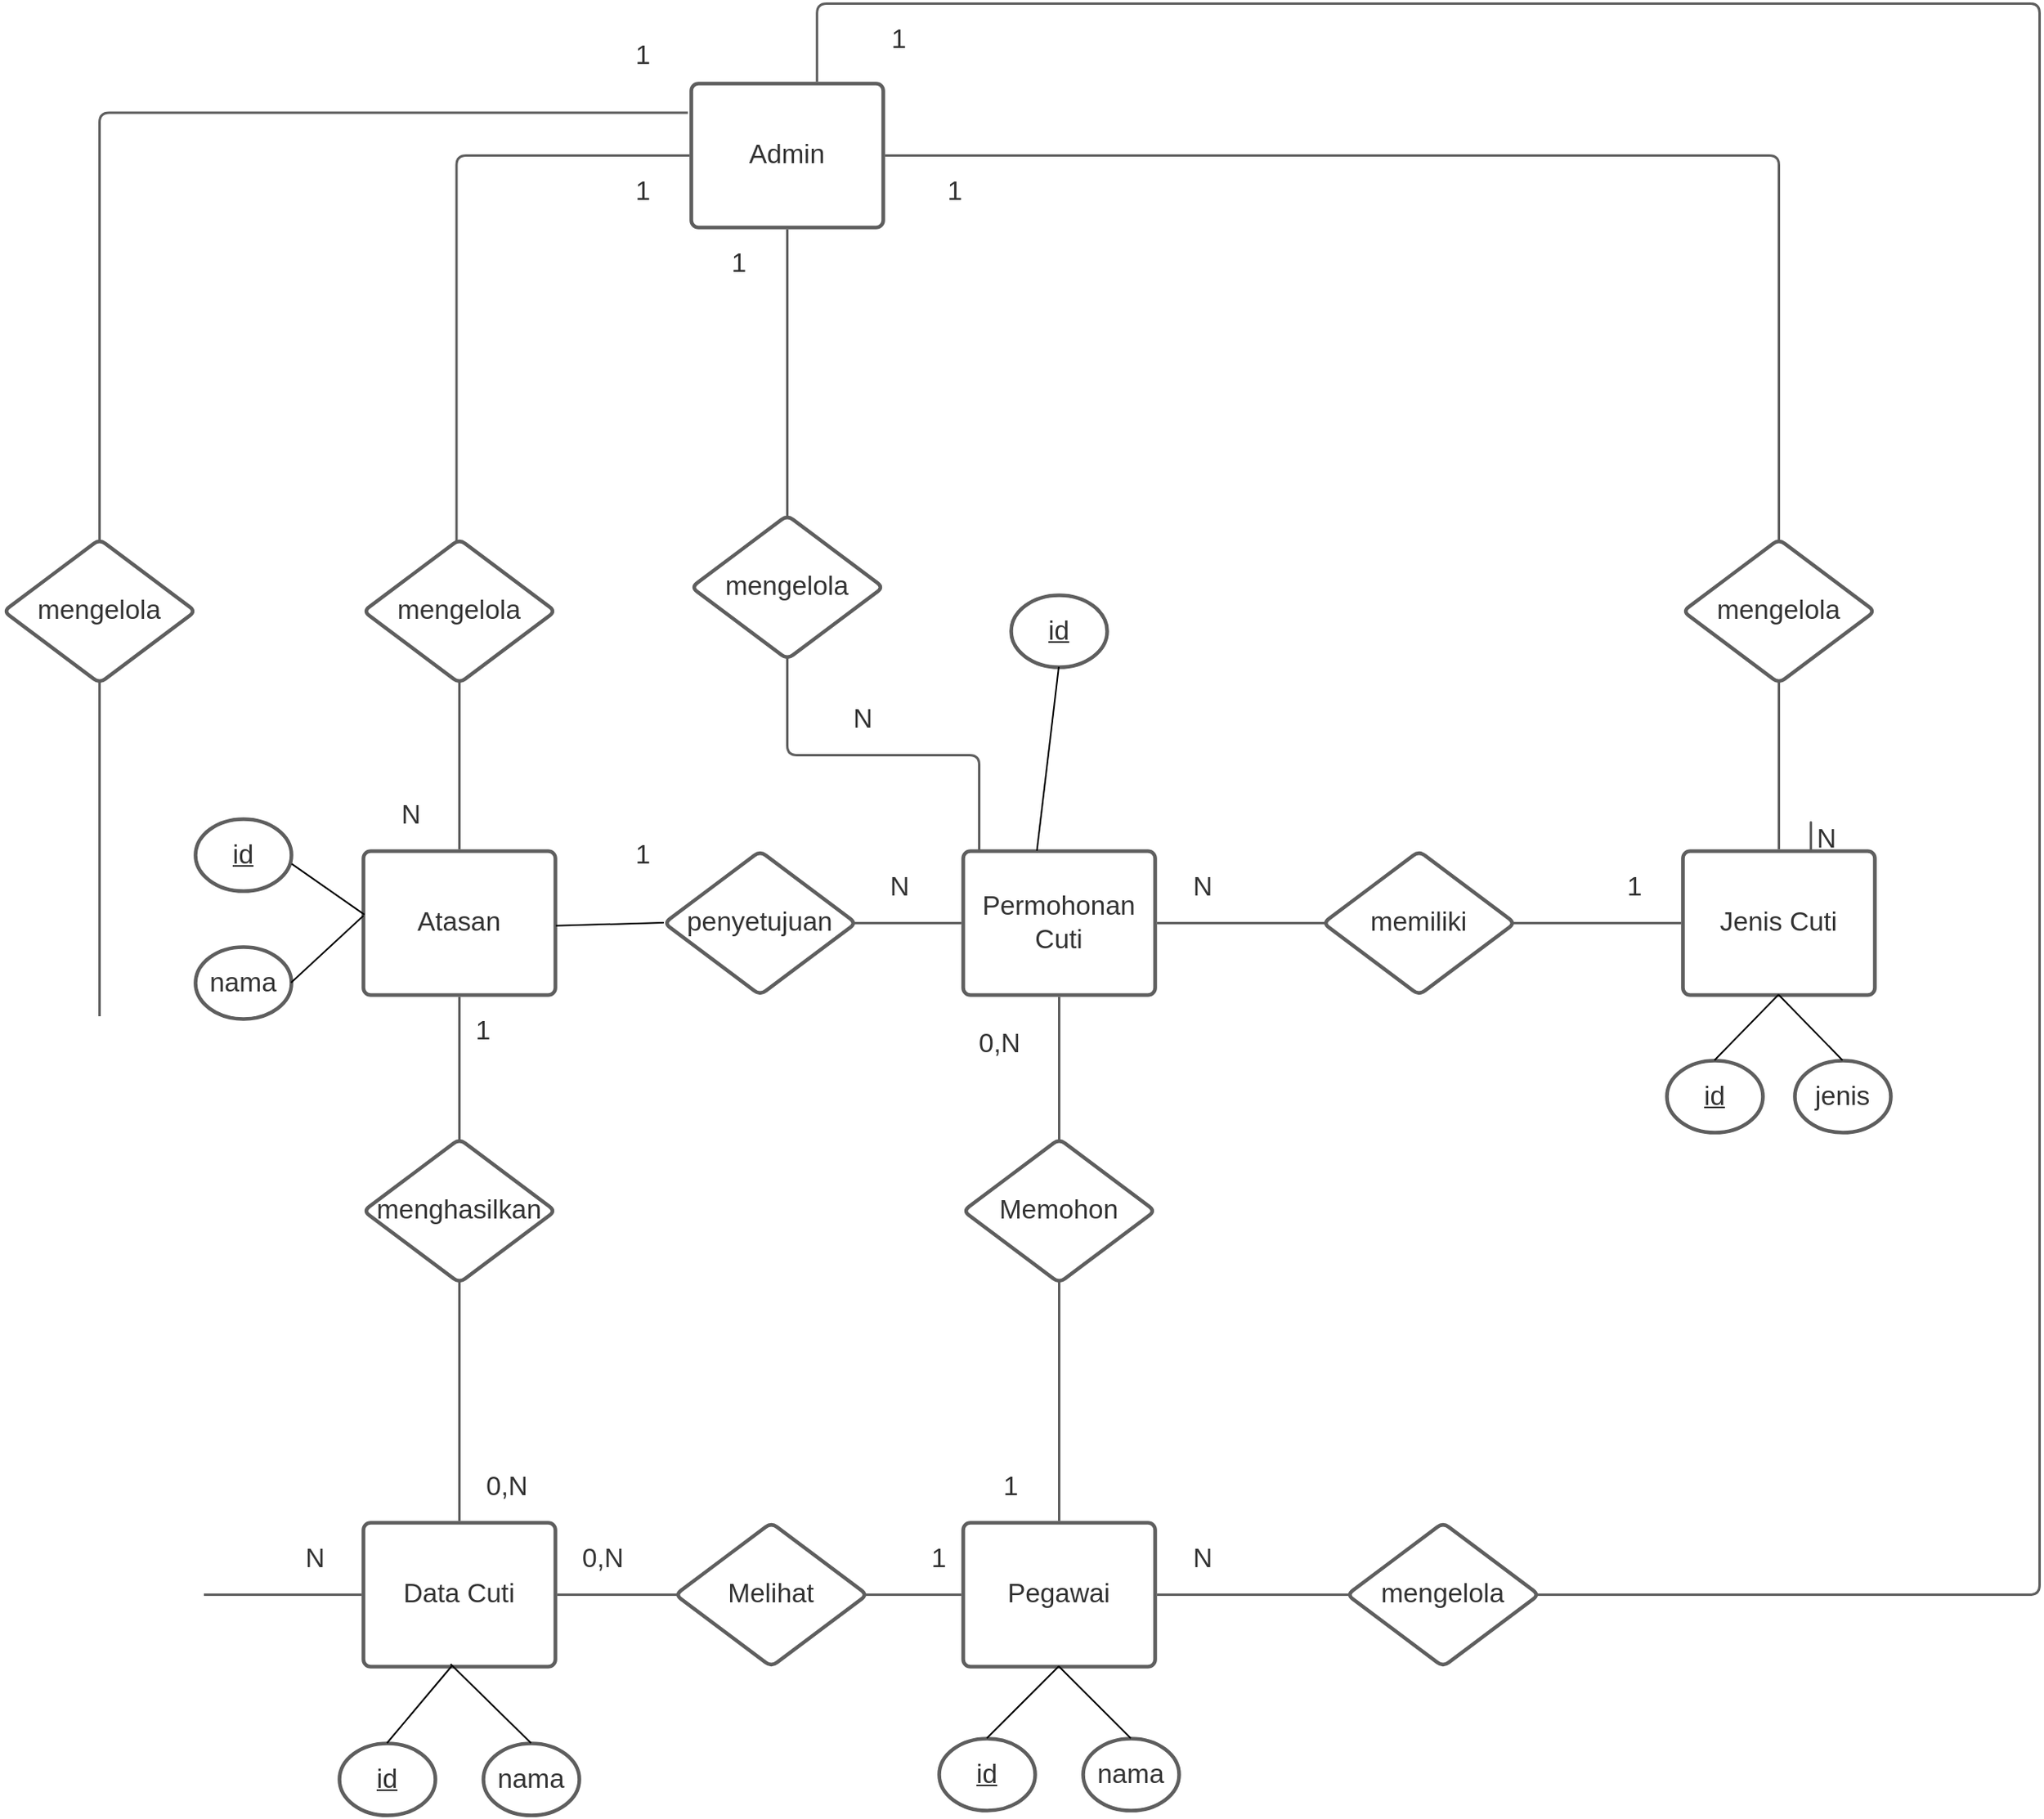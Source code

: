 <mxfile version="15.7.1" type="github">
  <diagram id="R2lEEEUBdFMjLlhIrx00" name="Page-1">
    <mxGraphModel dx="1422" dy="1894" grid="1" gridSize="10" guides="1" tooltips="1" connect="1" arrows="1" fold="1" page="1" pageScale="1" pageWidth="850" pageHeight="1100" math="0" shadow="0" extFonts="Permanent Marker^https://fonts.googleapis.com/css?family=Permanent+Marker">
      <root>
        <mxCell id="0" />
        <mxCell id="1" parent="0" />
        <UserObject label="Admin" lucidchartObjectId="hViqghp2WVSO" id="62fHELzAtN1efRMV-qI--1">
          <mxCell style="html=1;overflow=block;blockSpacing=1;whiteSpace=wrap;;whiteSpace=wrap;fontSize=16.7;fontColor=#333333;spacing=9;strokeColor=#5e5e5e;strokeOpacity=100;rounded=1;absoluteArcSize=1;arcSize=9;strokeWidth=2.3;" vertex="1" parent="1">
            <mxGeometry x="490" y="-510" width="120" height="90" as="geometry" />
          </mxCell>
        </UserObject>
        <UserObject label="Atasan" lucidchartObjectId="kViqghbj.wIq" id="62fHELzAtN1efRMV-qI--2">
          <mxCell style="html=1;overflow=block;blockSpacing=1;whiteSpace=wrap;;whiteSpace=wrap;fontSize=16.7;fontColor=#333333;spacing=9;strokeColor=#5e5e5e;strokeOpacity=100;rounded=1;absoluteArcSize=1;arcSize=9;strokeWidth=2.3;" vertex="1" parent="1">
            <mxGeometry x="285" y="-30" width="120" height="90" as="geometry" />
          </mxCell>
        </UserObject>
        <UserObject label="Pegawai" lucidchartObjectId="kViq3kSA7xAF" id="62fHELzAtN1efRMV-qI--3">
          <mxCell style="html=1;overflow=block;blockSpacing=1;whiteSpace=wrap;;whiteSpace=wrap;fontSize=16.7;fontColor=#333333;spacing=9;strokeColor=#5e5e5e;strokeOpacity=100;rounded=1;absoluteArcSize=1;arcSize=9;strokeWidth=2.3;" vertex="1" parent="1">
            <mxGeometry x="660" y="390" width="120" height="90" as="geometry" />
          </mxCell>
        </UserObject>
        <UserObject label="Permohonan Cuti" lucidchartObjectId="kViqnSPs2h2u" id="62fHELzAtN1efRMV-qI--4">
          <mxCell style="html=1;overflow=block;blockSpacing=1;whiteSpace=wrap;;whiteSpace=wrap;fontSize=16.7;fontColor=#333333;spacing=9;strokeColor=#5e5e5e;strokeOpacity=100;rounded=1;absoluteArcSize=1;arcSize=9;strokeWidth=2.3;" vertex="1" parent="1">
            <mxGeometry x="660" y="-30" width="120" height="90" as="geometry" />
          </mxCell>
        </UserObject>
        <UserObject label="Data Cuti" lucidchartObjectId="BWiqlpRAOyYn" id="62fHELzAtN1efRMV-qI--5">
          <mxCell style="html=1;overflow=block;blockSpacing=1;whiteSpace=wrap;;whiteSpace=wrap;fontSize=16.7;fontColor=#333333;spacing=9;strokeColor=#5e5e5e;strokeOpacity=100;rounded=1;absoluteArcSize=1;arcSize=9;strokeWidth=2.3;" vertex="1" parent="1">
            <mxGeometry x="285" y="390" width="120" height="90" as="geometry" />
          </mxCell>
        </UserObject>
        <UserObject label="Jenis Cuti" lucidchartObjectId="YWiqYPTMsslE" id="62fHELzAtN1efRMV-qI--6">
          <mxCell style="html=1;overflow=block;blockSpacing=1;whiteSpace=wrap;;whiteSpace=wrap;fontSize=16.7;fontColor=#333333;spacing=9;strokeColor=#5e5e5e;strokeOpacity=100;rounded=1;absoluteArcSize=1;arcSize=9;strokeWidth=2.3;" vertex="1" parent="1">
            <mxGeometry x="1110" y="-30" width="120" height="90" as="geometry" />
          </mxCell>
        </UserObject>
        <UserObject label="Memohon" lucidchartObjectId="tYiqN9-DGegQ" id="62fHELzAtN1efRMV-qI--7">
          <mxCell style="html=1;overflow=block;blockSpacing=1;whiteSpace=wrap;rhombus;whiteSpace=wrap;fontSize=16.7;fontColor=#333333;spacing=3.8;strokeColor=#5e5e5e;strokeOpacity=100;rounded=1;absoluteArcSize=1;arcSize=9;strokeWidth=2.3;" vertex="1" parent="1">
            <mxGeometry x="660" y="150" width="120" height="90" as="geometry" />
          </mxCell>
        </UserObject>
        <UserObject label="" lucidchartObjectId="4YiqnxeA7Brg" id="62fHELzAtN1efRMV-qI--8">
          <mxCell style="html=1;jettySize=18;whiteSpace=wrap;fontSize=13;strokeColor=#5E5E5E;strokeWidth=1.5;rounded=1;arcSize=12;edgeStyle=orthogonalEdgeStyle;startArrow=none;;endArrow=none;;exitX=0.5;exitY=-0.012;exitPerimeter=0;entryX=0.5;entryY=0.994;entryPerimeter=0;" edge="1" parent="1" source="62fHELzAtN1efRMV-qI--3" target="62fHELzAtN1efRMV-qI--7">
            <mxGeometry width="100" height="100" relative="1" as="geometry">
              <Array as="points" />
            </mxGeometry>
          </mxCell>
        </UserObject>
        <UserObject label="" lucidchartObjectId="cZiqKlIdE1gT" id="62fHELzAtN1efRMV-qI--9">
          <mxCell style="html=1;jettySize=18;whiteSpace=wrap;fontSize=13;strokeColor=#5E5E5E;strokeWidth=1.5;rounded=1;arcSize=12;edgeStyle=orthogonalEdgeStyle;startArrow=none;;endArrow=none;;exitX=0.5;exitY=0.006;exitPerimeter=0;entryX=0.5;entryY=1.013;entryPerimeter=0;" edge="1" parent="1" source="62fHELzAtN1efRMV-qI--7" target="62fHELzAtN1efRMV-qI--4">
            <mxGeometry width="100" height="100" relative="1" as="geometry">
              <Array as="points" />
            </mxGeometry>
          </mxCell>
        </UserObject>
        <UserObject label="" lucidchartObjectId="nZiqlM~iem_y" id="62fHELzAtN1efRMV-qI--10">
          <mxCell style="html=1;jettySize=18;whiteSpace=wrap;fontSize=13;strokeColor=#5E5E5E;strokeWidth=1.5;rounded=1;arcSize=12;edgeStyle=orthogonalEdgeStyle;startArrow=none;;endArrow=none;;exitX=1.009;exitY=0.5;exitPerimeter=0;entryX=0.009;entryY=0.5;entryPerimeter=0;" edge="1" parent="1" source="62fHELzAtN1efRMV-qI--4" target="62fHELzAtN1efRMV-qI--12">
            <mxGeometry width="100" height="100" relative="1" as="geometry">
              <Array as="points" />
            </mxGeometry>
          </mxCell>
        </UserObject>
        <UserObject label="penyetujuan" lucidchartObjectId="d3iqZp66Ps4L" id="62fHELzAtN1efRMV-qI--11">
          <mxCell style="html=1;overflow=block;blockSpacing=1;whiteSpace=wrap;rhombus;whiteSpace=wrap;fontSize=16.7;fontColor=#333333;spacing=3.8;strokeColor=#5e5e5e;strokeOpacity=100;rounded=1;absoluteArcSize=1;arcSize=9;strokeWidth=2.3;" vertex="1" parent="1">
            <mxGeometry x="473" y="-30" width="120" height="90" as="geometry" />
          </mxCell>
        </UserObject>
        <UserObject label="memiliki" lucidchartObjectId="v3iq3Xcwaa2O" id="62fHELzAtN1efRMV-qI--12">
          <mxCell style="html=1;overflow=block;blockSpacing=1;whiteSpace=wrap;rhombus;whiteSpace=wrap;fontSize=16.7;fontColor=#333333;spacing=3.8;strokeColor=#5e5e5e;strokeOpacity=100;rounded=1;absoluteArcSize=1;arcSize=9;strokeWidth=2.3;" vertex="1" parent="1">
            <mxGeometry x="885" y="-30" width="120" height="90" as="geometry" />
          </mxCell>
        </UserObject>
        <UserObject label="" lucidchartObjectId="B5iqFKjqovwm" id="62fHELzAtN1efRMV-qI--13">
          <mxCell style="html=1;jettySize=18;whiteSpace=wrap;fontSize=13;strokeColor=#5E5E5E;strokeWidth=1.5;rounded=1;arcSize=12;edgeStyle=orthogonalEdgeStyle;startArrow=none;;endArrow=none;;exitY=-0.013;exitPerimeter=0;entryY=-0.013;entryPerimeter=0;" edge="1" parent="1" source="62fHELzAtN1efRMV-qI--6" target="62fHELzAtN1efRMV-qI--6">
            <mxGeometry width="100" height="100" relative="1" as="geometry">
              <Array as="points">
                <mxPoint x="1190" y="-51" generated="1" />
                <mxPoint x="1190" y="-51" generated="1" />
              </Array>
            </mxGeometry>
          </mxCell>
        </UserObject>
        <UserObject label="" lucidchartObjectId="05iquHATo2hW" id="62fHELzAtN1efRMV-qI--14">
          <mxCell style="html=1;jettySize=18;whiteSpace=wrap;fontSize=13;strokeColor=#5E5E5E;strokeWidth=1.5;rounded=1;arcSize=12;edgeStyle=orthogonalEdgeStyle;startArrow=none;;endArrow=none;;exitX=-0.009;exitY=0.5;exitPerimeter=0;entryX=0.991;entryY=0.5;entryPerimeter=0;" edge="1" parent="1" source="62fHELzAtN1efRMV-qI--4" target="62fHELzAtN1efRMV-qI--11">
            <mxGeometry width="100" height="100" relative="1" as="geometry">
              <Array as="points" />
            </mxGeometry>
          </mxCell>
        </UserObject>
        <UserObject label="" lucidchartObjectId="y7iqErNsHKka" id="62fHELzAtN1efRMV-qI--15">
          <mxCell style="html=1;jettySize=18;whiteSpace=wrap;fontSize=13;strokeColor=#5E5E5E;strokeWidth=1.5;rounded=1;arcSize=12;edgeStyle=orthogonalEdgeStyle;startArrow=none;;endArrow=none;;exitX=0.991;exitY=0.5;exitPerimeter=0;entryX=-0.009;entryY=0.5;entryPerimeter=0;" edge="1" parent="1" source="62fHELzAtN1efRMV-qI--12" target="62fHELzAtN1efRMV-qI--6">
            <mxGeometry width="100" height="100" relative="1" as="geometry">
              <Array as="points" />
            </mxGeometry>
          </mxCell>
        </UserObject>
        <UserObject label="mengelola" lucidchartObjectId="_8iqsRj-O4r8" id="62fHELzAtN1efRMV-qI--16">
          <mxCell style="html=1;overflow=block;blockSpacing=1;whiteSpace=wrap;rhombus;whiteSpace=wrap;fontSize=16.7;fontColor=#333333;spacing=3.8;strokeColor=#5e5e5e;strokeOpacity=100;rounded=1;absoluteArcSize=1;arcSize=9;strokeWidth=2.3;" vertex="1" parent="1">
            <mxGeometry x="490" y="-240" width="120" height="90" as="geometry" />
          </mxCell>
        </UserObject>
        <UserObject label="" lucidchartObjectId="b9iq.fmb2r5F" id="62fHELzAtN1efRMV-qI--17">
          <mxCell style="html=1;jettySize=18;whiteSpace=wrap;fontSize=13;strokeColor=#5E5E5E;strokeWidth=1.5;rounded=1;arcSize=12;edgeStyle=orthogonalEdgeStyle;startArrow=none;;endArrow=none;;exitX=0.5;exitY=0.006;exitPerimeter=0;entryX=0.5;entryY=1.013;entryPerimeter=0;" edge="1" parent="1" source="62fHELzAtN1efRMV-qI--16" target="62fHELzAtN1efRMV-qI--1">
            <mxGeometry width="100" height="100" relative="1" as="geometry">
              <Array as="points" />
            </mxGeometry>
          </mxCell>
        </UserObject>
        <UserObject label="" lucidchartObjectId="n9iqfEnvNMjY" id="62fHELzAtN1efRMV-qI--18">
          <mxCell style="html=1;jettySize=18;whiteSpace=wrap;fontSize=13;strokeColor=#5E5E5E;strokeWidth=1.5;rounded=1;arcSize=12;edgeStyle=orthogonalEdgeStyle;startArrow=none;;endArrow=none;;exitX=1.009;exitY=0.5;exitPerimeter=0;entryX=0.5;entryY=0.006;entryPerimeter=0;" edge="1" parent="1" source="62fHELzAtN1efRMV-qI--1" target="62fHELzAtN1efRMV-qI--19">
            <mxGeometry width="100" height="100" relative="1" as="geometry">
              <Array as="points" />
            </mxGeometry>
          </mxCell>
        </UserObject>
        <UserObject label="mengelola" lucidchartObjectId="q9iq25X7NqFS" id="62fHELzAtN1efRMV-qI--19">
          <mxCell style="html=1;overflow=block;blockSpacing=1;whiteSpace=wrap;rhombus;whiteSpace=wrap;fontSize=16.7;fontColor=#333333;spacing=3.8;strokeColor=#5e5e5e;strokeOpacity=100;rounded=1;absoluteArcSize=1;arcSize=9;strokeWidth=2.3;" vertex="1" parent="1">
            <mxGeometry x="1110" y="-225" width="120" height="90" as="geometry" />
          </mxCell>
        </UserObject>
        <UserObject label="" lucidchartObjectId="w9iqvE0KlgO." id="62fHELzAtN1efRMV-qI--20">
          <mxCell style="html=1;jettySize=18;whiteSpace=wrap;fontSize=13;strokeColor=#5E5E5E;strokeWidth=1.5;rounded=1;arcSize=12;edgeStyle=orthogonalEdgeStyle;startArrow=none;;endArrow=none;;exitX=0.5;exitY=0.994;exitPerimeter=0;entryX=0.5;entryY=-0.013;entryPerimeter=0;" edge="1" parent="1" source="62fHELzAtN1efRMV-qI--19" target="62fHELzAtN1efRMV-qI--6">
            <mxGeometry width="100" height="100" relative="1" as="geometry">
              <Array as="points" />
            </mxGeometry>
          </mxCell>
        </UserObject>
        <UserObject label="" lucidchartObjectId="T-iq26fGspVR" id="62fHELzAtN1efRMV-qI--21">
          <mxCell style="html=1;jettySize=18;whiteSpace=wrap;fontSize=13;strokeColor=#5E5E5E;strokeWidth=1.5;rounded=1;arcSize=12;edgeStyle=orthogonalEdgeStyle;startArrow=none;;endArrow=none;;exitX=-0.009;exitY=0.5;exitPerimeter=0;entryX=0.485;entryY=0.008;entryPerimeter=0;" edge="1" parent="1" source="62fHELzAtN1efRMV-qI--1" target="62fHELzAtN1efRMV-qI--22">
            <mxGeometry width="100" height="100" relative="1" as="geometry">
              <Array as="points" />
            </mxGeometry>
          </mxCell>
        </UserObject>
        <UserObject label="mengelola" lucidchartObjectId="X-iqojYrk-gR" id="62fHELzAtN1efRMV-qI--22">
          <mxCell style="html=1;overflow=block;blockSpacing=1;whiteSpace=wrap;rhombus;whiteSpace=wrap;fontSize=16.7;fontColor=#333333;spacing=3.8;strokeColor=#5e5e5e;strokeOpacity=100;rounded=1;absoluteArcSize=1;arcSize=9;strokeWidth=2.3;" vertex="1" parent="1">
            <mxGeometry x="285" y="-225" width="120" height="90" as="geometry" />
          </mxCell>
        </UserObject>
        <UserObject label="1" lucidchartObjectId="0_iqAXiZE2wG" id="62fHELzAtN1efRMV-qI--23">
          <mxCell style="html=1;overflow=block;blockSpacing=1;whiteSpace=wrap;;whiteSpace=wrap;fontSize=16.7;fontColor=#333333;spacing=3.8;strokeOpacity=0;fillOpacity=0;rounded=1;absoluteArcSize=1;arcSize=9;fillColor=#ffffff;strokeWidth=2.3;" vertex="1" parent="1">
            <mxGeometry x="600" y="345" width="180" height="45" as="geometry" />
          </mxCell>
        </UserObject>
        <UserObject label="0,N" lucidchartObjectId="-_iqi9w5jbFm" id="62fHELzAtN1efRMV-qI--24">
          <mxCell style="html=1;overflow=block;blockSpacing=1;whiteSpace=wrap;;whiteSpace=wrap;fontSize=16.7;fontColor=#333333;spacing=3.8;strokeOpacity=0;fillOpacity=0;rounded=1;absoluteArcSize=1;arcSize=9;fillColor=#ffffff;strokeWidth=2.3;" vertex="1" parent="1">
            <mxGeometry x="593" y="68" width="180" height="45" as="geometry" />
          </mxCell>
        </UserObject>
        <UserObject label="N" lucidchartObjectId="VbjqEbX9Myl8" id="62fHELzAtN1efRMV-qI--25">
          <mxCell style="html=1;overflow=block;blockSpacing=1;whiteSpace=wrap;;whiteSpace=wrap;fontSize=16.7;fontColor=#333333;spacing=3.8;strokeOpacity=0;fillOpacity=0;rounded=1;absoluteArcSize=1;arcSize=9;fillColor=#ffffff;strokeWidth=2.3;" vertex="1" parent="1">
            <mxGeometry x="720" y="-30" width="180" height="45" as="geometry" />
          </mxCell>
        </UserObject>
        <UserObject label="1" lucidchartObjectId="_bjq2mZvL_93" id="62fHELzAtN1efRMV-qI--26">
          <mxCell style="html=1;overflow=block;blockSpacing=1;whiteSpace=wrap;;whiteSpace=wrap;fontSize=16.7;fontColor=#333333;spacing=3.8;strokeOpacity=0;fillOpacity=0;rounded=1;absoluteArcSize=1;arcSize=9;fillColor=#ffffff;strokeWidth=2.3;" vertex="1" parent="1">
            <mxGeometry x="370" y="-50" width="180" height="45" as="geometry" />
          </mxCell>
        </UserObject>
        <UserObject label="N" lucidchartObjectId="dcjq.K.8QLAp" id="62fHELzAtN1efRMV-qI--27">
          <mxCell style="html=1;overflow=block;blockSpacing=1;whiteSpace=wrap;;whiteSpace=wrap;fontSize=16.7;fontColor=#333333;spacing=3.8;strokeOpacity=0;fillOpacity=0;rounded=1;absoluteArcSize=1;arcSize=9;fillColor=#ffffff;strokeWidth=2.3;" vertex="1" parent="1">
            <mxGeometry x="592.5" y="-30" width="55" height="45" as="geometry" />
          </mxCell>
        </UserObject>
        <UserObject label="1" lucidchartObjectId="imjqbYv3bYCG" id="62fHELzAtN1efRMV-qI--28">
          <mxCell style="html=1;overflow=block;blockSpacing=1;whiteSpace=wrap;;whiteSpace=wrap;fontSize=16.7;fontColor=#333333;spacing=3.8;strokeOpacity=0;fillOpacity=0;rounded=1;absoluteArcSize=1;arcSize=9;fillColor=#ffffff;strokeWidth=2.3;" vertex="1" parent="1">
            <mxGeometry x="370" y="-465" width="180" height="45" as="geometry" />
          </mxCell>
        </UserObject>
        <UserObject label="" lucidchartObjectId="mojqbOTpnWsY" id="62fHELzAtN1efRMV-qI--29">
          <mxCell style="html=1;jettySize=18;whiteSpace=wrap;fontSize=13;strokeColor=#5E5E5E;strokeWidth=1.5;rounded=1;arcSize=12;edgeStyle=orthogonalEdgeStyle;startArrow=none;;endArrow=none;;exitX=0.5;exitY=0.994;exitPerimeter=0;entryX=0.5;entryY=-0.012;entryPerimeter=0;" edge="1" parent="1" source="62fHELzAtN1efRMV-qI--22" target="62fHELzAtN1efRMV-qI--2">
            <mxGeometry width="100" height="100" relative="1" as="geometry">
              <Array as="points" />
            </mxGeometry>
          </mxCell>
        </UserObject>
        <UserObject label="N" lucidchartObjectId="zojq7Yhnq98y" id="62fHELzAtN1efRMV-qI--30">
          <mxCell style="html=1;overflow=block;blockSpacing=1;whiteSpace=wrap;;whiteSpace=wrap;fontSize=16.7;fontColor=#333333;spacing=3.8;strokeOpacity=0;fillOpacity=0;rounded=1;absoluteArcSize=1;arcSize=9;fillColor=#ffffff;strokeWidth=2.3;" vertex="1" parent="1">
            <mxGeometry x="225" y="-75" width="180" height="45" as="geometry" />
          </mxCell>
        </UserObject>
        <UserObject label="1" lucidchartObjectId="Nojq4s4oetu7" id="62fHELzAtN1efRMV-qI--31">
          <mxCell style="html=1;overflow=block;blockSpacing=1;whiteSpace=wrap;;whiteSpace=wrap;fontSize=16.7;fontColor=#333333;spacing=3.8;strokeOpacity=0;fillOpacity=0;rounded=1;absoluteArcSize=1;arcSize=9;fillColor=#ffffff;strokeWidth=2.3;" vertex="1" parent="1">
            <mxGeometry x="530" y="-560" width="180" height="45" as="geometry" />
          </mxCell>
        </UserObject>
        <UserObject label="" lucidchartObjectId="7ojqxf8sv888" id="62fHELzAtN1efRMV-qI--32">
          <mxCell style="html=1;jettySize=18;whiteSpace=wrap;fontSize=13;strokeColor=#5E5E5E;strokeWidth=1.5;rounded=1;arcSize=12;edgeStyle=orthogonalEdgeStyle;startArrow=none;;endArrow=none;;exitX=-0.018;exitY=0.203;exitPerimeter=0;entryX=0.5;entryY=0.006;entryPerimeter=0;exitDx=0;exitDy=0;" edge="1" parent="1" source="62fHELzAtN1efRMV-qI--1" target="62fHELzAtN1efRMV-qI--36">
            <mxGeometry width="100" height="100" relative="1" as="geometry">
              <Array as="points" />
            </mxGeometry>
          </mxCell>
        </UserObject>
        <UserObject label="1" lucidchartObjectId="npjq~F44Ac4C" id="62fHELzAtN1efRMV-qI--33">
          <mxCell style="html=1;overflow=block;blockSpacing=1;whiteSpace=wrap;;whiteSpace=wrap;fontSize=16.7;fontColor=#333333;spacing=3.8;strokeOpacity=0;fillOpacity=0;rounded=1;absoluteArcSize=1;arcSize=9;fillColor=#ffffff;strokeWidth=2.3;" vertex="1" parent="1">
            <mxGeometry x="370" y="-550" width="180" height="45" as="geometry" />
          </mxCell>
        </UserObject>
        <UserObject label="menghasilkan" lucidchartObjectId="ssjqotv1ZSOa" id="62fHELzAtN1efRMV-qI--34">
          <mxCell style="html=1;overflow=block;blockSpacing=1;whiteSpace=wrap;rhombus;whiteSpace=wrap;fontSize=16.7;fontColor=#333333;spacing=3.8;strokeColor=#5e5e5e;strokeOpacity=100;rounded=1;absoluteArcSize=1;arcSize=9;strokeWidth=2.3;" vertex="1" parent="1">
            <mxGeometry x="285" y="150" width="120" height="90" as="geometry" />
          </mxCell>
        </UserObject>
        <UserObject label="1" lucidchartObjectId="PvjqVpsjt-I1" id="62fHELzAtN1efRMV-qI--35">
          <mxCell style="html=1;overflow=block;blockSpacing=1;whiteSpace=wrap;;whiteSpace=wrap;fontSize=16.7;fontColor=#333333;spacing=3.8;strokeOpacity=0;fillOpacity=0;rounded=1;absoluteArcSize=1;arcSize=9;fillColor=#ffffff;strokeWidth=2.3;" vertex="1" parent="1">
            <mxGeometry x="270" y="60" width="180" height="45" as="geometry" />
          </mxCell>
        </UserObject>
        <UserObject label="mengelola" lucidchartObjectId="aEjq2JK11S.2" id="62fHELzAtN1efRMV-qI--36">
          <mxCell style="html=1;overflow=block;blockSpacing=1;whiteSpace=wrap;rhombus;whiteSpace=wrap;fontSize=16.7;fontColor=#333333;spacing=3.8;strokeColor=#5e5e5e;strokeOpacity=100;rounded=1;absoluteArcSize=1;arcSize=9;strokeWidth=2.3;" vertex="1" parent="1">
            <mxGeometry x="60" y="-225" width="120" height="90" as="geometry" />
          </mxCell>
        </UserObject>
        <UserObject label="" lucidchartObjectId="cirqK.GO8Ktt" id="62fHELzAtN1efRMV-qI--37">
          <mxCell style="html=1;jettySize=18;whiteSpace=wrap;fontSize=13;strokeColor=#5E5E5E;strokeWidth=1.5;rounded=1;arcSize=12;edgeStyle=orthogonalEdgeStyle;startArrow=none;;endArrow=none;;exitX=0.5;exitY=0.994;exitPerimeter=0;entryX=0.5;entryY=-0.012;entryPerimeter=0;" edge="1" parent="1" source="62fHELzAtN1efRMV-qI--34" target="62fHELzAtN1efRMV-qI--5">
            <mxGeometry width="100" height="100" relative="1" as="geometry">
              <Array as="points" />
            </mxGeometry>
          </mxCell>
        </UserObject>
        <UserObject label="" lucidchartObjectId="uirqDOH-1pwz" id="62fHELzAtN1efRMV-qI--38">
          <mxCell style="html=1;jettySize=18;whiteSpace=wrap;fontSize=13;strokeColor=#5E5E5E;strokeWidth=1.5;rounded=1;arcSize=12;edgeStyle=orthogonalEdgeStyle;startArrow=none;;endArrow=none;;exitX=0.5;exitY=0.006;exitPerimeter=0;entryX=0.5;entryY=1.013;entryPerimeter=0;" edge="1" parent="1" source="62fHELzAtN1efRMV-qI--34" target="62fHELzAtN1efRMV-qI--2">
            <mxGeometry width="100" height="100" relative="1" as="geometry">
              <Array as="points" />
            </mxGeometry>
          </mxCell>
        </UserObject>
        <UserObject label="Melihat" lucidchartObjectId="gjrq5U6r1QiO" id="62fHELzAtN1efRMV-qI--40">
          <mxCell style="html=1;overflow=block;blockSpacing=1;whiteSpace=wrap;rhombus;whiteSpace=wrap;fontSize=16.7;fontColor=#333333;spacing=3.8;strokeColor=#5e5e5e;strokeOpacity=100;rounded=1;absoluteArcSize=1;arcSize=9;strokeWidth=2.3;" vertex="1" parent="1">
            <mxGeometry x="480" y="390" width="120" height="90" as="geometry" />
          </mxCell>
        </UserObject>
        <UserObject label="" lucidchartObjectId="kjrqO7i12fbX" id="62fHELzAtN1efRMV-qI--41">
          <mxCell style="html=1;jettySize=18;whiteSpace=wrap;fontSize=13;strokeColor=#5E5E5E;strokeWidth=1.5;rounded=1;arcSize=12;edgeStyle=orthogonalEdgeStyle;startArrow=none;;endArrow=none;;exitX=1.009;exitY=0.5;exitPerimeter=0;entryX=0.009;entryY=0.5;entryPerimeter=0;" edge="1" parent="1" source="62fHELzAtN1efRMV-qI--5" target="62fHELzAtN1efRMV-qI--40">
            <mxGeometry width="100" height="100" relative="1" as="geometry">
              <Array as="points" />
            </mxGeometry>
          </mxCell>
        </UserObject>
        <UserObject label="" lucidchartObjectId="pjrqWEhu6nZu" id="62fHELzAtN1efRMV-qI--42">
          <mxCell style="html=1;jettySize=18;whiteSpace=wrap;fontSize=13;strokeColor=#5E5E5E;strokeWidth=1.5;rounded=1;arcSize=12;edgeStyle=orthogonalEdgeStyle;startArrow=none;;endArrow=none;;exitX=0.991;exitY=0.5;exitPerimeter=0;entryX=-0.009;entryY=0.5;entryPerimeter=0;" edge="1" parent="1" source="62fHELzAtN1efRMV-qI--40" target="62fHELzAtN1efRMV-qI--3">
            <mxGeometry width="100" height="100" relative="1" as="geometry">
              <Array as="points" />
            </mxGeometry>
          </mxCell>
        </UserObject>
        <UserObject label="" lucidchartObjectId="OkrqYbU1SlRI" id="62fHELzAtN1efRMV-qI--43">
          <mxCell style="html=1;jettySize=18;whiteSpace=wrap;fontSize=13;strokeColor=#5E5E5E;strokeWidth=1.5;rounded=1;arcSize=12;edgeStyle=orthogonalEdgeStyle;startArrow=none;;endArrow=none;;exitX=0.5;exitY=0.994;exitPerimeter=0;" edge="1" parent="1" source="62fHELzAtN1efRMV-qI--16">
            <mxGeometry width="100" height="100" relative="1" as="geometry">
              <Array as="points">
                <mxPoint x="550" y="-90" />
                <mxPoint x="670" y="-90" />
              </Array>
              <mxPoint x="670" y="-30" as="targetPoint" />
            </mxGeometry>
          </mxCell>
        </UserObject>
        <UserObject label="" lucidchartObjectId="0krq8ORmNeXv" id="62fHELzAtN1efRMV-qI--44">
          <mxCell style="html=1;jettySize=18;whiteSpace=wrap;fontSize=13;strokeColor=#5E5E5E;strokeWidth=1.5;rounded=1;arcSize=12;edgeStyle=orthogonalEdgeStyle;startArrow=none;;endArrow=none;;exitX=0.5;exitY=0.994;exitPerimeter=0;entryX=-0.009;entryY=0.5;entryPerimeter=0;" edge="1" parent="1" source="62fHELzAtN1efRMV-qI--36" target="62fHELzAtN1efRMV-qI--5">
            <mxGeometry width="100" height="100" relative="1" as="geometry">
              <Array as="points">
                <mxPoint x="120" y="435" />
              </Array>
            </mxGeometry>
          </mxCell>
        </UserObject>
        <UserObject label="mengelola" lucidchartObjectId="7krq4eYdTaeD" id="62fHELzAtN1efRMV-qI--45">
          <mxCell style="html=1;overflow=block;blockSpacing=1;whiteSpace=wrap;rhombus;whiteSpace=wrap;fontSize=16.7;fontColor=#333333;spacing=3.8;strokeColor=#5e5e5e;strokeOpacity=100;rounded=1;absoluteArcSize=1;arcSize=9;strokeWidth=2.3;" vertex="1" parent="1">
            <mxGeometry x="900" y="390" width="120" height="90" as="geometry" />
          </mxCell>
        </UserObject>
        <UserObject label="" lucidchartObjectId="FlrqoeEC.hG-" id="62fHELzAtN1efRMV-qI--46">
          <mxCell style="html=1;jettySize=18;whiteSpace=wrap;fontSize=13;strokeColor=#5E5E5E;strokeWidth=1.5;rounded=1;arcSize=12;edgeStyle=orthogonalEdgeStyle;startArrow=none;;endArrow=none;;exitX=0.655;exitY=-0.012;exitPerimeter=0;entryX=0.991;entryY=0.5;entryPerimeter=0;" edge="1" parent="1" source="62fHELzAtN1efRMV-qI--1" target="62fHELzAtN1efRMV-qI--45">
            <mxGeometry width="100" height="100" relative="1" as="geometry">
              <Array as="points">
                <mxPoint x="759" y="-560" />
                <mxPoint x="1333" y="-560" />
                <mxPoint x="1333" y="415" />
              </Array>
            </mxGeometry>
          </mxCell>
        </UserObject>
        <UserObject label="" lucidchartObjectId="LmrqSdP8E_2N" id="62fHELzAtN1efRMV-qI--47">
          <mxCell style="html=1;jettySize=18;whiteSpace=wrap;fontSize=13;strokeColor=#5E5E5E;strokeWidth=1.5;rounded=1;arcSize=12;edgeStyle=orthogonalEdgeStyle;startArrow=none;;endArrow=none;;exitX=1.009;exitY=0.5;exitPerimeter=0;entryX=0.009;entryY=0.5;entryPerimeter=0;" edge="1" parent="1" source="62fHELzAtN1efRMV-qI--3" target="62fHELzAtN1efRMV-qI--45">
            <mxGeometry width="100" height="100" relative="1" as="geometry">
              <Array as="points" />
            </mxGeometry>
          </mxCell>
        </UserObject>
        <UserObject label="0,N" lucidchartObjectId="~mrqXT6NKcoB" id="62fHELzAtN1efRMV-qI--48">
          <mxCell style="html=1;overflow=block;blockSpacing=1;whiteSpace=wrap;;whiteSpace=wrap;fontSize=16.7;fontColor=#333333;spacing=3.8;strokeOpacity=0;fillOpacity=0;rounded=1;absoluteArcSize=1;arcSize=9;fillColor=#ffffff;strokeWidth=2.3;" vertex="1" parent="1">
            <mxGeometry x="345" y="390" width="180" height="45" as="geometry" />
          </mxCell>
        </UserObject>
        <UserObject label="1" lucidchartObjectId="vnrqD-~3ayb8" id="62fHELzAtN1efRMV-qI--49">
          <mxCell style="html=1;overflow=block;blockSpacing=1;whiteSpace=wrap;;whiteSpace=wrap;fontSize=16.7;fontColor=#333333;spacing=3.8;strokeOpacity=0;fillOpacity=0;rounded=1;absoluteArcSize=1;arcSize=9;fillColor=#ffffff;strokeWidth=2.3;" vertex="1" parent="1">
            <mxGeometry x="555" y="390" width="180" height="45" as="geometry" />
          </mxCell>
        </UserObject>
        <UserObject label="0,N" lucidchartObjectId="Xnrqd9URdAFG" id="62fHELzAtN1efRMV-qI--50">
          <mxCell style="html=1;overflow=block;blockSpacing=1;whiteSpace=wrap;;whiteSpace=wrap;fontSize=16.7;fontColor=#333333;spacing=3.8;strokeOpacity=0;fillOpacity=0;rounded=1;absoluteArcSize=1;arcSize=9;fillColor=#ffffff;strokeWidth=2.3;" vertex="1" parent="1">
            <mxGeometry x="285" y="345" width="180" height="45" as="geometry" />
          </mxCell>
        </UserObject>
        <UserObject label="N" lucidchartObjectId="oprqBi26r.Rf" id="62fHELzAtN1efRMV-qI--51">
          <mxCell style="html=1;overflow=block;blockSpacing=1;whiteSpace=wrap;;whiteSpace=wrap;fontSize=16.7;fontColor=#333333;spacing=3.8;strokeOpacity=0;fillOpacity=0;rounded=1;absoluteArcSize=1;arcSize=9;fillColor=#ffffff;strokeWidth=2.3;" vertex="1" parent="1">
            <mxGeometry x="570" y="-135" width="55" height="45" as="geometry" />
          </mxCell>
        </UserObject>
        <UserObject label="1" lucidchartObjectId="Aprqa2Tf-G9N" id="62fHELzAtN1efRMV-qI--52">
          <mxCell style="html=1;overflow=block;blockSpacing=1;whiteSpace=wrap;;whiteSpace=wrap;fontSize=16.7;fontColor=#333333;spacing=3.8;strokeOpacity=0;fillOpacity=0;rounded=1;absoluteArcSize=1;arcSize=9;fillColor=#ffffff;strokeWidth=2.3;" vertex="1" parent="1">
            <mxGeometry x="565" y="-465" width="180" height="45" as="geometry" />
          </mxCell>
        </UserObject>
        <UserObject label="1" lucidchartObjectId="NprqL6h1zZxq" id="62fHELzAtN1efRMV-qI--53">
          <mxCell style="html=1;overflow=block;blockSpacing=1;whiteSpace=wrap;;whiteSpace=wrap;fontSize=16.7;fontColor=#333333;spacing=3.8;strokeOpacity=0;fillOpacity=0;rounded=1;absoluteArcSize=1;arcSize=9;fillColor=#ffffff;strokeWidth=2.3;" vertex="1" parent="1">
            <mxGeometry x="430" y="-420" width="180" height="45" as="geometry" />
          </mxCell>
        </UserObject>
        <UserObject label="N" lucidchartObjectId="Xprq6S~V.PEF" id="62fHELzAtN1efRMV-qI--54">
          <mxCell style="html=1;overflow=block;blockSpacing=1;whiteSpace=wrap;;whiteSpace=wrap;fontSize=16.7;fontColor=#333333;spacing=3.8;strokeOpacity=0;fillOpacity=0;rounded=1;absoluteArcSize=1;arcSize=9;fillColor=#ffffff;strokeWidth=2.3;" vertex="1" parent="1">
            <mxGeometry x="165" y="390" width="180" height="45" as="geometry" />
          </mxCell>
        </UserObject>
        <UserObject label="N" lucidchartObjectId="-prqfCPzp3By" id="62fHELzAtN1efRMV-qI--55">
          <mxCell style="html=1;overflow=block;blockSpacing=1;whiteSpace=wrap;;whiteSpace=wrap;fontSize=16.7;fontColor=#333333;spacing=3.8;strokeOpacity=0;fillOpacity=0;rounded=1;absoluteArcSize=1;arcSize=9;fillColor=#ffffff;strokeWidth=2.3;" vertex="1" parent="1">
            <mxGeometry x="720" y="390" width="180" height="45" as="geometry" />
          </mxCell>
        </UserObject>
        <UserObject label="N" lucidchartObjectId="hqrqFqChtv.i" id="62fHELzAtN1efRMV-qI--56">
          <mxCell style="html=1;overflow=block;blockSpacing=1;whiteSpace=wrap;;whiteSpace=wrap;fontSize=16.7;fontColor=#333333;spacing=3.8;strokeOpacity=0;fillOpacity=0;rounded=1;absoluteArcSize=1;arcSize=9;fillColor=#ffffff;strokeWidth=2.3;" vertex="1" parent="1">
            <mxGeometry x="1110" y="-60" width="180" height="45" as="geometry" />
          </mxCell>
        </UserObject>
        <UserObject label="1" lucidchartObjectId="surqDFYhQU.t" id="62fHELzAtN1efRMV-qI--57">
          <mxCell style="html=1;overflow=block;blockSpacing=1;whiteSpace=wrap;;whiteSpace=wrap;fontSize=16.7;fontColor=#333333;spacing=3.8;strokeOpacity=0;fillOpacity=0;rounded=1;absoluteArcSize=1;arcSize=9;fillColor=#ffffff;strokeWidth=2.3;" vertex="1" parent="1">
            <mxGeometry x="990" y="-30" width="180" height="45" as="geometry" />
          </mxCell>
        </UserObject>
        <UserObject label="id" lucidchartObjectId="5DrqoyDX-d7m" id="62fHELzAtN1efRMV-qI--58">
          <mxCell style="html=1;overflow=block;blockSpacing=1;whiteSpace=wrap;ellipse;whiteSpace=wrap;fontSize=16.7;fontColor=#333333;fontStyle=4;spacing=3.8;strokeColor=#5e5e5e;strokeOpacity=100;rounded=1;absoluteArcSize=1;arcSize=9;strokeWidth=2.3;" vertex="1" parent="1">
            <mxGeometry x="645" y="525" width="60" height="45" as="geometry" />
          </mxCell>
        </UserObject>
        <UserObject label="nama" lucidchartObjectId="TKrqs5EOT_EZ" id="62fHELzAtN1efRMV-qI--59">
          <mxCell style="html=1;overflow=block;blockSpacing=1;whiteSpace=wrap;ellipse;whiteSpace=wrap;fontSize=16.7;fontColor=#333333;spacing=3.8;strokeColor=#5e5e5e;strokeOpacity=100;rounded=1;absoluteArcSize=1;arcSize=9;strokeWidth=2.3;" vertex="1" parent="1">
            <mxGeometry x="735" y="525" width="60" height="45" as="geometry" />
          </mxCell>
        </UserObject>
        <UserObject label="id" lucidchartObjectId="NLrqF8npTldf" id="62fHELzAtN1efRMV-qI--60">
          <mxCell style="html=1;overflow=block;blockSpacing=1;whiteSpace=wrap;ellipse;whiteSpace=wrap;fontSize=16.7;fontColor=#333333;fontStyle=4;spacing=3.8;strokeColor=#5e5e5e;strokeOpacity=100;rounded=1;absoluteArcSize=1;arcSize=9;strokeWidth=2.3;" vertex="1" parent="1">
            <mxGeometry x="1100" y="101" width="60" height="45" as="geometry" />
          </mxCell>
        </UserObject>
        <UserObject label="jenis" lucidchartObjectId="TKrqs5EOT_EZ" id="62fHELzAtN1efRMV-qI--62">
          <mxCell style="html=1;overflow=block;blockSpacing=1;whiteSpace=wrap;ellipse;whiteSpace=wrap;fontSize=16.7;fontColor=#333333;spacing=3.8;strokeColor=#5e5e5e;strokeOpacity=100;rounded=1;absoluteArcSize=1;arcSize=9;strokeWidth=2.3;" vertex="1" parent="1">
            <mxGeometry x="1180" y="101" width="60" height="45" as="geometry" />
          </mxCell>
        </UserObject>
        <mxCell id="62fHELzAtN1efRMV-qI--63" value="" style="endArrow=none;html=1;rounded=0;exitX=0.5;exitY=0;exitDx=0;exitDy=0;entryX=0.5;entryY=1;entryDx=0;entryDy=0;" edge="1" parent="1" source="62fHELzAtN1efRMV-qI--60" target="62fHELzAtN1efRMV-qI--6">
          <mxGeometry width="50" height="50" relative="1" as="geometry">
            <mxPoint x="1110" y="230" as="sourcePoint" />
            <mxPoint x="1160" y="180" as="targetPoint" />
          </mxGeometry>
        </mxCell>
        <mxCell id="62fHELzAtN1efRMV-qI--64" value="" style="endArrow=none;html=1;rounded=0;exitX=0.5;exitY=0;exitDx=0;exitDy=0;" edge="1" parent="1" source="62fHELzAtN1efRMV-qI--62">
          <mxGeometry width="50" height="50" relative="1" as="geometry">
            <mxPoint x="1130" y="111.0" as="sourcePoint" />
            <mxPoint x="1170" y="60" as="targetPoint" />
          </mxGeometry>
        </mxCell>
        <mxCell id="62fHELzAtN1efRMV-qI--65" value="" style="endArrow=none;html=1;rounded=0;exitX=0.5;exitY=0;exitDx=0;exitDy=0;entryX=0.5;entryY=1;entryDx=0;entryDy=0;" edge="1" parent="1" source="62fHELzAtN1efRMV-qI--58" target="62fHELzAtN1efRMV-qI--3">
          <mxGeometry width="50" height="50" relative="1" as="geometry">
            <mxPoint x="680" y="540" as="sourcePoint" />
            <mxPoint x="720" y="490" as="targetPoint" />
          </mxGeometry>
        </mxCell>
        <mxCell id="62fHELzAtN1efRMV-qI--66" value="" style="endArrow=none;html=1;rounded=0;exitX=0.5;exitY=0;exitDx=0;exitDy=0;entryX=0.5;entryY=1;entryDx=0;entryDy=0;" edge="1" parent="1" source="62fHELzAtN1efRMV-qI--59" target="62fHELzAtN1efRMV-qI--3">
          <mxGeometry width="50" height="50" relative="1" as="geometry">
            <mxPoint x="685" y="535" as="sourcePoint" />
            <mxPoint x="728.2" y="493.42" as="targetPoint" />
          </mxGeometry>
        </mxCell>
        <mxCell id="62fHELzAtN1efRMV-qI--67" value="" style="endArrow=none;html=1;rounded=0;exitX=1.005;exitY=0.521;exitDx=0;exitDy=0;exitPerimeter=0;entryX=0;entryY=0.5;entryDx=0;entryDy=0;" edge="1" parent="1" source="62fHELzAtN1efRMV-qI--2" target="62fHELzAtN1efRMV-qI--11">
          <mxGeometry width="50" height="50" relative="1" as="geometry">
            <mxPoint x="450" y="100" as="sourcePoint" />
            <mxPoint x="500" y="50" as="targetPoint" />
          </mxGeometry>
        </mxCell>
        <UserObject label="id" lucidchartObjectId="5DrqoyDX-d7m" id="62fHELzAtN1efRMV-qI--68">
          <mxCell style="html=1;overflow=block;blockSpacing=1;whiteSpace=wrap;ellipse;whiteSpace=wrap;fontSize=16.7;fontColor=#333333;fontStyle=4;spacing=3.8;strokeColor=#5e5e5e;strokeOpacity=100;rounded=1;absoluteArcSize=1;arcSize=9;strokeWidth=2.3;" vertex="1" parent="1">
            <mxGeometry x="270" y="528" width="60" height="45" as="geometry" />
          </mxCell>
        </UserObject>
        <UserObject label="nama" lucidchartObjectId="TKrqs5EOT_EZ" id="62fHELzAtN1efRMV-qI--69">
          <mxCell style="html=1;overflow=block;blockSpacing=1;whiteSpace=wrap;ellipse;whiteSpace=wrap;fontSize=16.7;fontColor=#333333;spacing=3.8;strokeColor=#5e5e5e;strokeOpacity=100;rounded=1;absoluteArcSize=1;arcSize=9;strokeWidth=2.3;" vertex="1" parent="1">
            <mxGeometry x="360" y="528" width="60" height="45" as="geometry" />
          </mxCell>
        </UserObject>
        <mxCell id="62fHELzAtN1efRMV-qI--70" value="" style="endArrow=none;html=1;rounded=0;exitX=0.5;exitY=0;exitDx=0;exitDy=0;entryX=0.461;entryY=1;entryDx=0;entryDy=0;entryPerimeter=0;" edge="1" parent="1" source="62fHELzAtN1efRMV-qI--68" target="62fHELzAtN1efRMV-qI--5">
          <mxGeometry width="50" height="50" relative="1" as="geometry">
            <mxPoint x="300" y="525" as="sourcePoint" />
            <mxPoint x="345" y="480" as="targetPoint" />
          </mxGeometry>
        </mxCell>
        <mxCell id="62fHELzAtN1efRMV-qI--71" value="" style="endArrow=none;html=1;rounded=0;exitX=0.5;exitY=0;exitDx=0;exitDy=0;entryX=0.456;entryY=0.985;entryDx=0;entryDy=0;entryPerimeter=0;" edge="1" parent="1" source="62fHELzAtN1efRMV-qI--69" target="62fHELzAtN1efRMV-qI--5">
          <mxGeometry width="50" height="50" relative="1" as="geometry">
            <mxPoint x="390" y="525" as="sourcePoint" />
            <mxPoint x="345" y="480" as="targetPoint" />
          </mxGeometry>
        </mxCell>
        <UserObject label="id" lucidchartObjectId="5DrqoyDX-d7m" id="62fHELzAtN1efRMV-qI--72">
          <mxCell style="html=1;overflow=block;blockSpacing=1;whiteSpace=wrap;ellipse;whiteSpace=wrap;fontSize=16.7;fontColor=#333333;fontStyle=4;spacing=3.8;strokeColor=#5e5e5e;strokeOpacity=100;rounded=1;absoluteArcSize=1;arcSize=9;strokeWidth=2.3;" vertex="1" parent="1">
            <mxGeometry x="180" y="-50" width="60" height="45" as="geometry" />
          </mxCell>
        </UserObject>
        <UserObject label="nama" lucidchartObjectId="TKrqs5EOT_EZ" id="62fHELzAtN1efRMV-qI--73">
          <mxCell style="html=1;overflow=block;blockSpacing=1;whiteSpace=wrap;ellipse;whiteSpace=wrap;fontSize=16.7;fontColor=#333333;spacing=3.8;strokeColor=#5e5e5e;strokeOpacity=100;rounded=1;absoluteArcSize=1;arcSize=9;strokeWidth=2.3;" vertex="1" parent="1">
            <mxGeometry x="180" y="30" width="60" height="45" as="geometry" />
          </mxCell>
        </UserObject>
        <mxCell id="62fHELzAtN1efRMV-qI--74" value="" style="endArrow=none;html=1;rounded=0;exitX=1.006;exitY=0.627;exitDx=0;exitDy=0;exitPerimeter=0;entryX=0.007;entryY=0.444;entryDx=0;entryDy=0;entryPerimeter=0;" edge="1" parent="1" source="62fHELzAtN1efRMV-qI--72" target="62fHELzAtN1efRMV-qI--2">
          <mxGeometry width="50" height="50" relative="1" as="geometry">
            <mxPoint x="150" y="90" as="sourcePoint" />
            <mxPoint x="200" y="40" as="targetPoint" />
          </mxGeometry>
        </mxCell>
        <mxCell id="62fHELzAtN1efRMV-qI--75" value="" style="endArrow=none;html=1;rounded=0;exitX=1;exitY=0.5;exitDx=0;exitDy=0;entryX=0.002;entryY=0.451;entryDx=0;entryDy=0;entryPerimeter=0;" edge="1" parent="1" source="62fHELzAtN1efRMV-qI--73" target="62fHELzAtN1efRMV-qI--2">
          <mxGeometry width="50" height="50" relative="1" as="geometry">
            <mxPoint x="250.36" y="-11.785" as="sourcePoint" />
            <mxPoint x="295.84" y="19.96" as="targetPoint" />
          </mxGeometry>
        </mxCell>
        <UserObject label="id" lucidchartObjectId="NLrqF8npTldf" id="62fHELzAtN1efRMV-qI--76">
          <mxCell style="html=1;overflow=block;blockSpacing=1;whiteSpace=wrap;ellipse;whiteSpace=wrap;fontSize=16.7;fontColor=#333333;fontStyle=4;spacing=3.8;strokeColor=#5e5e5e;strokeOpacity=100;rounded=1;absoluteArcSize=1;arcSize=9;strokeWidth=2.3;" vertex="1" parent="1">
            <mxGeometry x="690" y="-190" width="60" height="45" as="geometry" />
          </mxCell>
        </UserObject>
        <mxCell id="62fHELzAtN1efRMV-qI--77" value="" style="endArrow=none;html=1;rounded=0;exitX=0.386;exitY=0;exitDx=0;exitDy=0;entryX=0.5;entryY=1;entryDx=0;entryDy=0;exitPerimeter=0;" edge="1" parent="1" source="62fHELzAtN1efRMV-qI--4" target="62fHELzAtN1efRMV-qI--76">
          <mxGeometry width="50" height="50" relative="1" as="geometry">
            <mxPoint x="860" y="-110" as="sourcePoint" />
            <mxPoint x="910" y="-160" as="targetPoint" />
          </mxGeometry>
        </mxCell>
      </root>
    </mxGraphModel>
  </diagram>
</mxfile>
